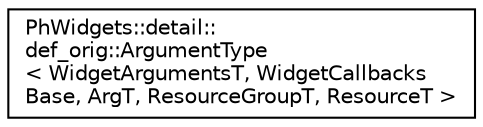 digraph "Graphical Class Hierarchy"
{
  edge [fontname="Helvetica",fontsize="10",labelfontname="Helvetica",labelfontsize="10"];
  node [fontname="Helvetica",fontsize="10",shape=record];
  rankdir="LR";
  Node0 [label="PhWidgets::detail::\ldef_orig::ArgumentType\l\< WidgetArgumentsT, WidgetCallbacks\lBase, ArgT, ResourceGroupT, ResourceT \>",height=0.2,width=0.4,color="black", fillcolor="white", style="filled",URL="$struct_ph_widgets_1_1detail_1_1def__orig_1_1_argument_type_3_01_widget_arguments_t_00_01_widget_803c6284125ac9bcba823854ea95d06e.html"];
}
